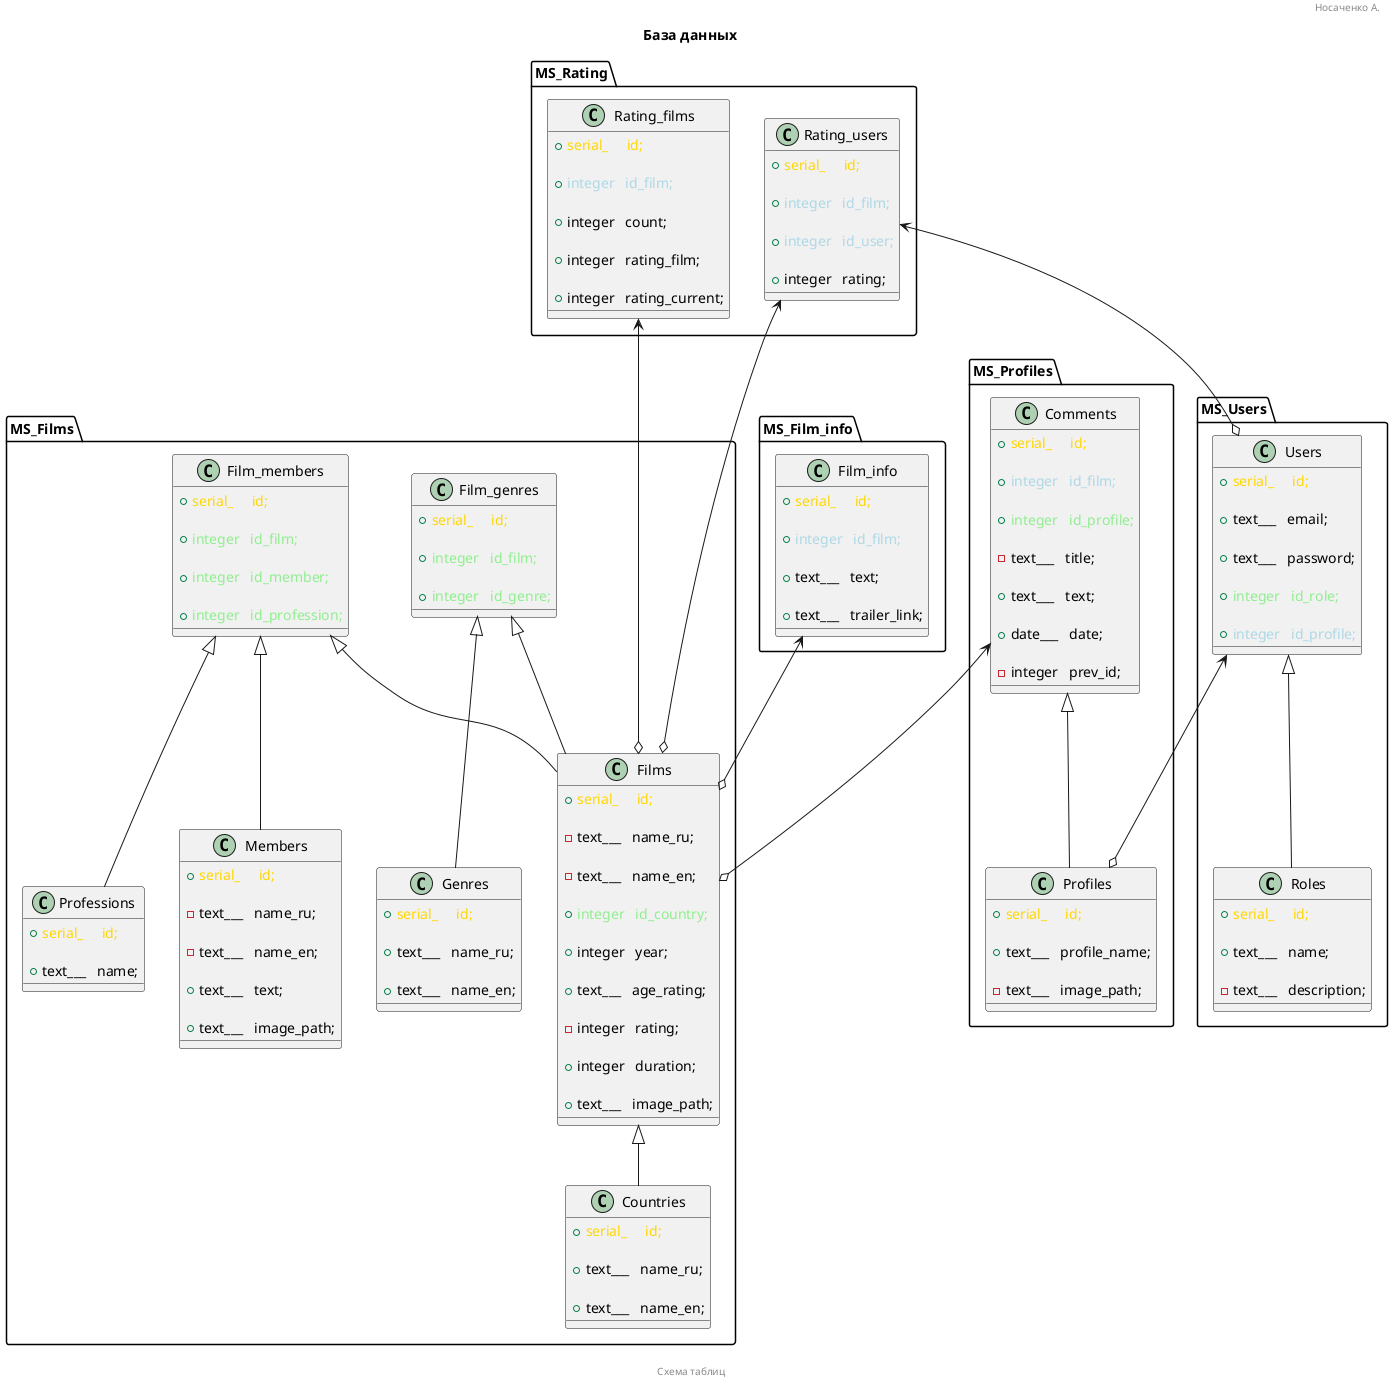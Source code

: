 @startuml


title  База данных
header Носаченко А.
footer \n Схема таблиц


' = = = = = = = =
' = = = = = = = =
' = = = = = = = =


namespace MS_Films {

class Films
{
  + <font color="gold"      >serial_     id;

  - text___   name_ru;

  - text___   name_en;

  + <font color="lightgreen">integer   id_country;

  + integer   year;

  + text___   age_rating;

  - integer   rating;

  + integer   duration;

  + text___   image_path;
}

class Countries
{
  + <font color="gold"      >serial_     id;

  + text___   name_ru;

  + text___   name_en;
}

class Film_genres
{
  + <font color="gold"      >serial_     id;

  + <font color="lightgreen">integer   id_film;

  + <font color="lightgreen">integer   id_genre;
}

class Genres
{
  + <font color="gold"      >serial_     id;

  + text___   name_ru;

  + text___   name_en;
}

class Film_members
{
  + <font color="gold"      >serial_     id;

  + <font color="lightgreen">integer   id_film;

  + <font color="lightgreen">integer   id_member;

  + <font color="lightgreen">integer   id_profession;
}

class Members
{
  + <font color="gold"      >serial_     id;

  - text___   name_ru;

  - text___   name_en;

  + text___   text;

  + text___   image_path;
}

class Professions
{
  + <font color="gold"      >serial_     id;

  + text___   name;
}

}


' = = = = = = = =
' = = = MiS = = =
' = = = = = = = =


namespace MS_Rating {

class Rating_films
{
  + <font color="gold"      >serial_     id;

  + <font color="lightblue" >integer   id_film;

  + integer   count;

  + integer   rating_film;

  + integer   rating_current;
}

class Rating_users
{
  + <font color="gold"      >serial_     id;

  + <font color="lightblue" >integer   id_film;

  + <font color="lightblue" >integer   id_user;

  + integer   rating;
}

}


' = = = = = = = =
' = = = MiS = = =
' = = = = = = = =


namespace MS_Film_info {

class Film_info
{
  + <font color="gold"      >serial_     id;

  + <font color="lightblue" >integer   id_film;

  + text___   text;

  + text___   trailer_link;
}

}


' = = = = = = = =
' = = = MiS = = =
' = = = = = = = =


namespace MS_Profiles {

class Profiles
{
  + <font color="gold"      >serial_     id;

  + text___   profile_name;

  - text___   image_path;
}

class Comments
{
  + <font color="gold"      >serial_     id;

  + <font color="lightblue" >integer   id_film;

  + <font color="lightgreen">integer   id_profile;

  - text___   title;

  + text___   text;

  + date___   date;

  - integer   prev_id;
}

}


' = = = = = = = =
' = = = MiS = = =
' = = = = = = = =


namespace MS_Users {

class Users
{
  + <font color="gold"      >serial_     id;

  + text___   email;

  + text___   password;

  + <font color="lightgreen">integer   id_role;

  + <font color="lightblue" >integer   id_profile;
}

class Roles
{
  + <font color="gold"      >serial_     id;

  + text___   name;

  - text___   description;
}

}


' = = = = = = = =
' = = = = = = = =
' = = = = = = = =


Films        <|-- Countries
Film_genres  <|-- Films
Film_genres  <|-- Genres
Film_members <|-- Films
Film_members <|-- Members
Film_members <|-- Professions

Comments     <|-- Profiles
Users        <|-- Roles


' = = = = = = = =
' = = = RMQ = = =
' = = = = = = = =


Film_info    <--o Films
Rating_films <--o Films
Rating_users <--o Films
Rating_users <--o Users

Comments     <--o Films
Users        <--o Profiles


@enduml